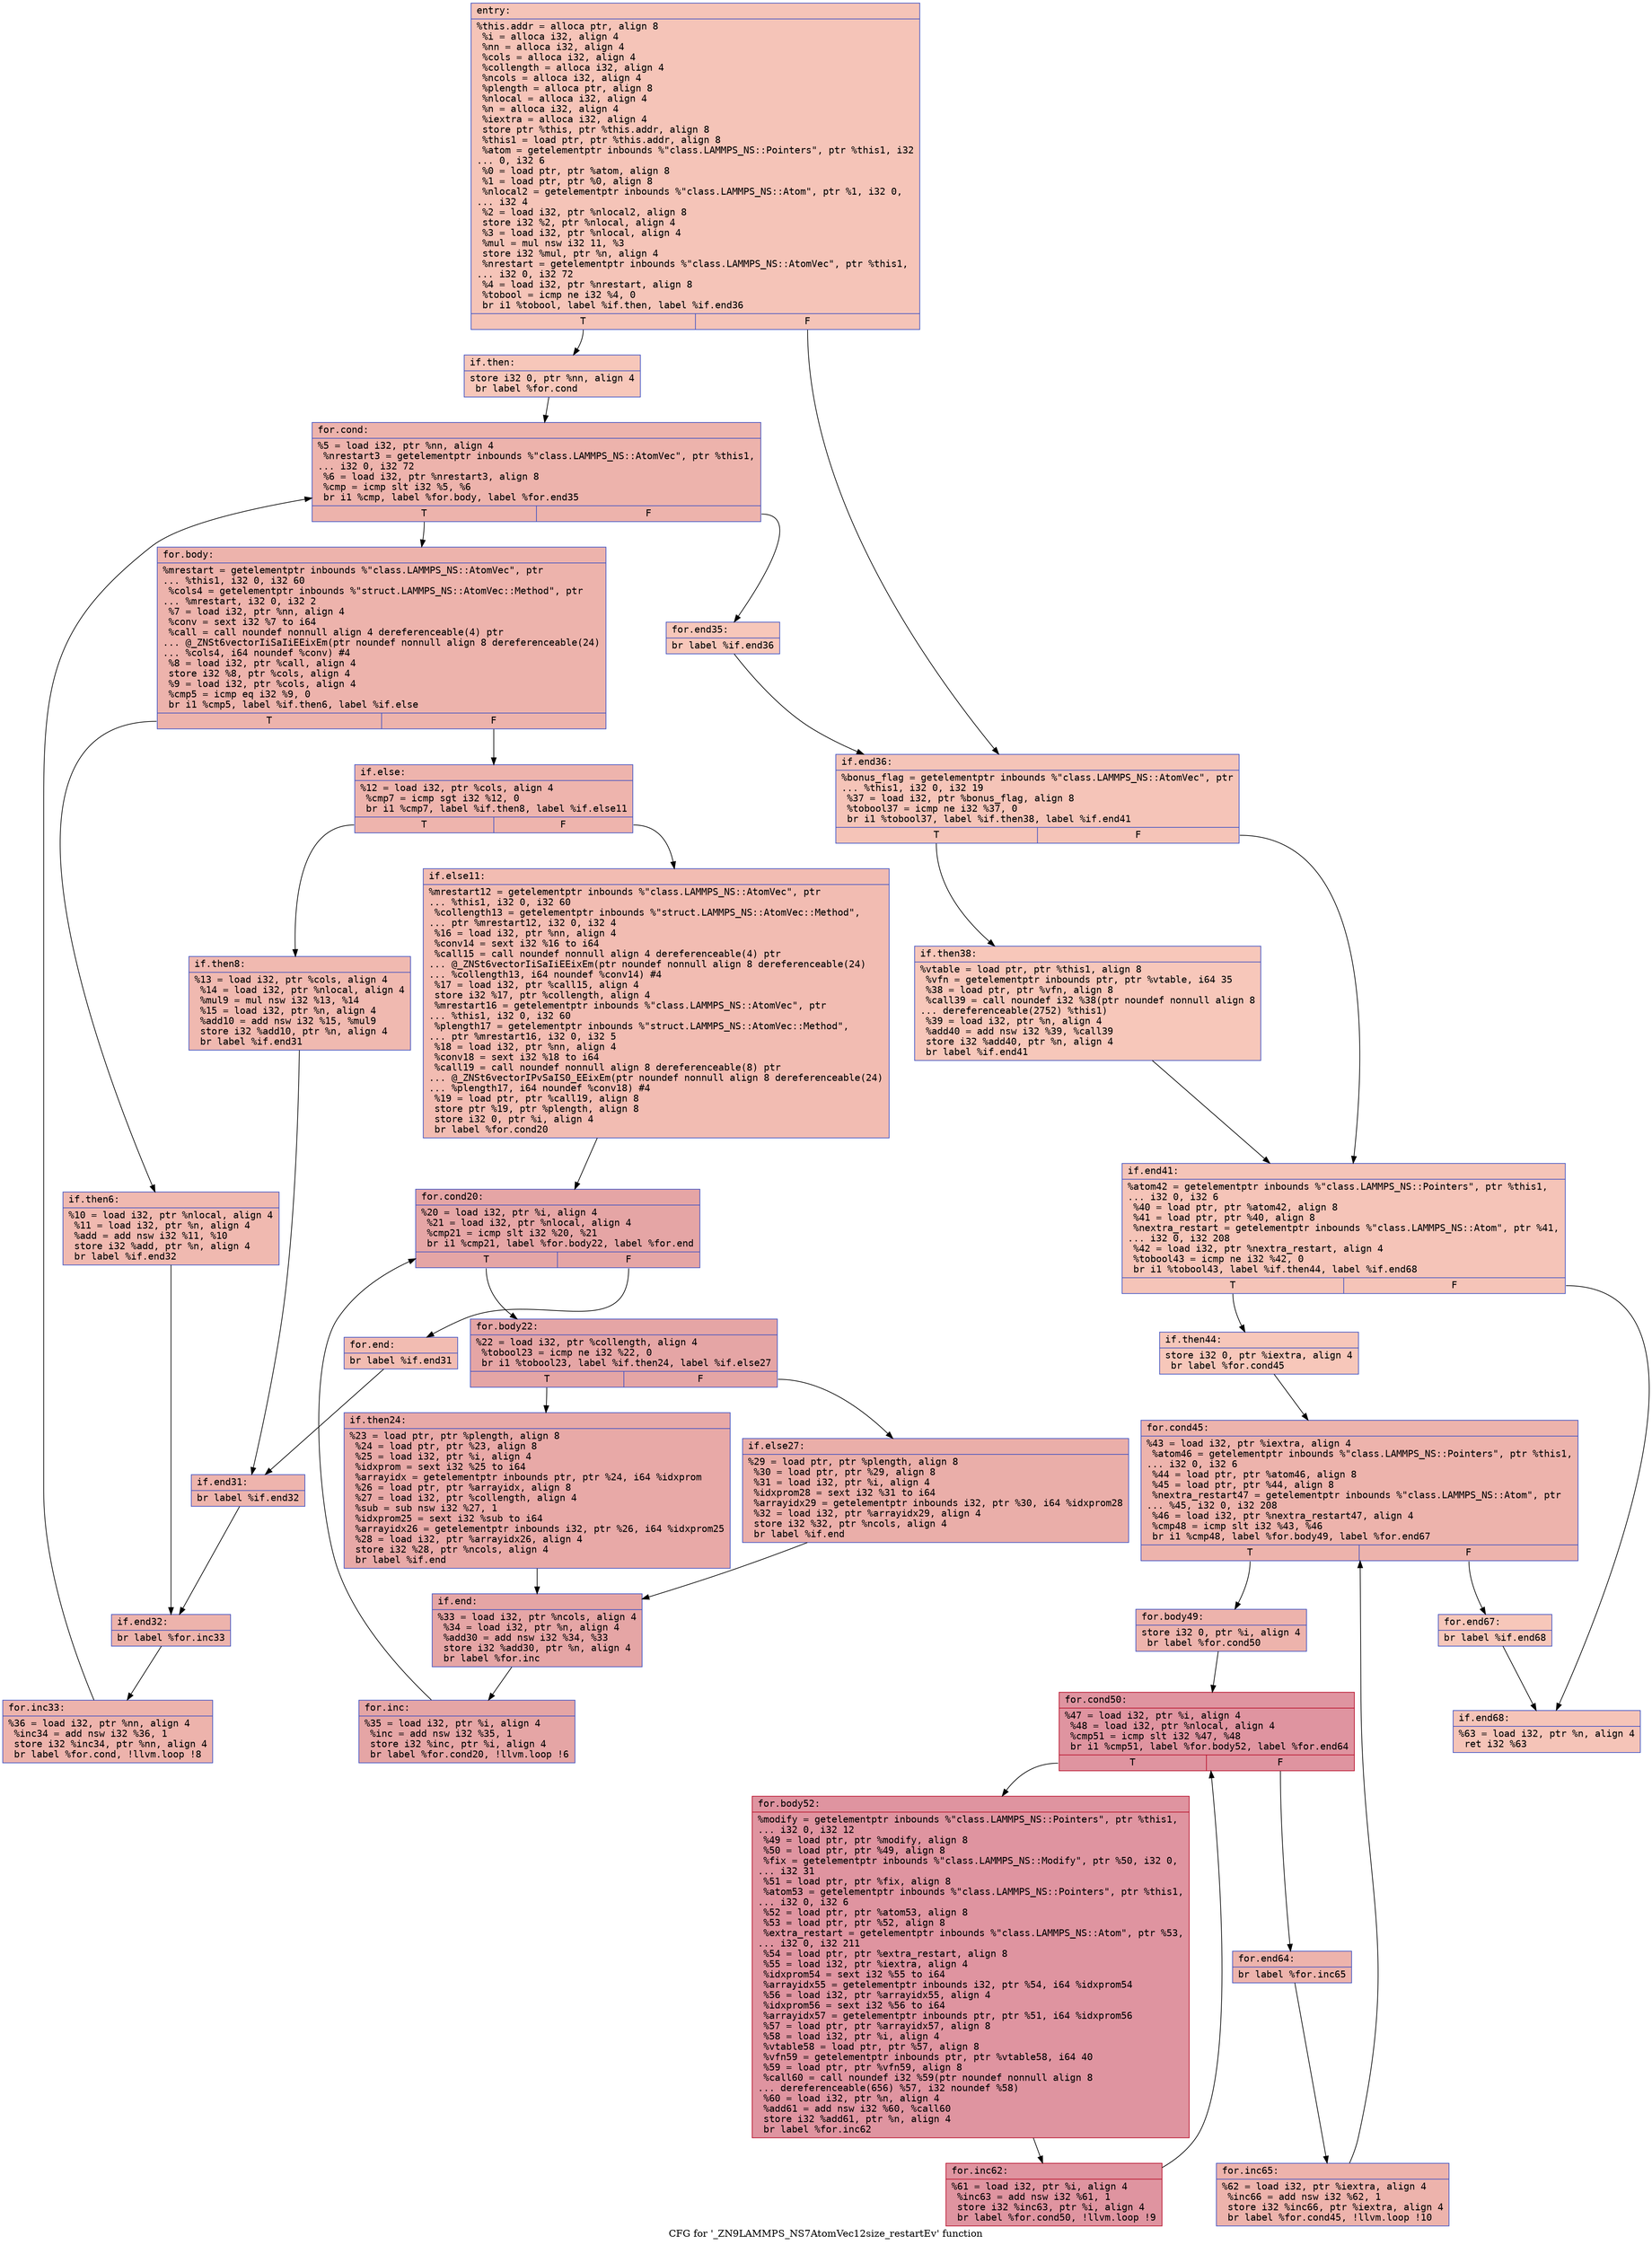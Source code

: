 digraph "CFG for '_ZN9LAMMPS_NS7AtomVec12size_restartEv' function" {
	label="CFG for '_ZN9LAMMPS_NS7AtomVec12size_restartEv' function";

	Node0x56285aa9bbe0 [shape=record,color="#3d50c3ff", style=filled, fillcolor="#e97a5f70" fontname="Courier",label="{entry:\l|  %this.addr = alloca ptr, align 8\l  %i = alloca i32, align 4\l  %nn = alloca i32, align 4\l  %cols = alloca i32, align 4\l  %collength = alloca i32, align 4\l  %ncols = alloca i32, align 4\l  %plength = alloca ptr, align 8\l  %nlocal = alloca i32, align 4\l  %n = alloca i32, align 4\l  %iextra = alloca i32, align 4\l  store ptr %this, ptr %this.addr, align 8\l  %this1 = load ptr, ptr %this.addr, align 8\l  %atom = getelementptr inbounds %\"class.LAMMPS_NS::Pointers\", ptr %this1, i32\l... 0, i32 6\l  %0 = load ptr, ptr %atom, align 8\l  %1 = load ptr, ptr %0, align 8\l  %nlocal2 = getelementptr inbounds %\"class.LAMMPS_NS::Atom\", ptr %1, i32 0,\l... i32 4\l  %2 = load i32, ptr %nlocal2, align 8\l  store i32 %2, ptr %nlocal, align 4\l  %3 = load i32, ptr %nlocal, align 4\l  %mul = mul nsw i32 11, %3\l  store i32 %mul, ptr %n, align 4\l  %nrestart = getelementptr inbounds %\"class.LAMMPS_NS::AtomVec\", ptr %this1,\l... i32 0, i32 72\l  %4 = load i32, ptr %nrestart, align 8\l  %tobool = icmp ne i32 %4, 0\l  br i1 %tobool, label %if.then, label %if.end36\l|{<s0>T|<s1>F}}"];
	Node0x56285aa9bbe0:s0 -> Node0x56285aa9cca0[tooltip="entry -> if.then\nProbability 62.50%" ];
	Node0x56285aa9bbe0:s1 -> Node0x56285aa9cd10[tooltip="entry -> if.end36\nProbability 37.50%" ];
	Node0x56285aa9cca0 [shape=record,color="#3d50c3ff", style=filled, fillcolor="#ec7f6370" fontname="Courier",label="{if.then:\l|  store i32 0, ptr %nn, align 4\l  br label %for.cond\l}"];
	Node0x56285aa9cca0 -> Node0x56285aa9cee0[tooltip="if.then -> for.cond\nProbability 100.00%" ];
	Node0x56285aa9cee0 [shape=record,color="#3d50c3ff", style=filled, fillcolor="#d6524470" fontname="Courier",label="{for.cond:\l|  %5 = load i32, ptr %nn, align 4\l  %nrestart3 = getelementptr inbounds %\"class.LAMMPS_NS::AtomVec\", ptr %this1,\l... i32 0, i32 72\l  %6 = load i32, ptr %nrestart3, align 8\l  %cmp = icmp slt i32 %5, %6\l  br i1 %cmp, label %for.body, label %for.end35\l|{<s0>T|<s1>F}}"];
	Node0x56285aa9cee0:s0 -> Node0x56285aa9d270[tooltip="for.cond -> for.body\nProbability 96.88%" ];
	Node0x56285aa9cee0:s1 -> Node0x56285aa9d2f0[tooltip="for.cond -> for.end35\nProbability 3.12%" ];
	Node0x56285aa9d270 [shape=record,color="#3d50c3ff", style=filled, fillcolor="#d6524470" fontname="Courier",label="{for.body:\l|  %mrestart = getelementptr inbounds %\"class.LAMMPS_NS::AtomVec\", ptr\l... %this1, i32 0, i32 60\l  %cols4 = getelementptr inbounds %\"struct.LAMMPS_NS::AtomVec::Method\", ptr\l... %mrestart, i32 0, i32 2\l  %7 = load i32, ptr %nn, align 4\l  %conv = sext i32 %7 to i64\l  %call = call noundef nonnull align 4 dereferenceable(4) ptr\l... @_ZNSt6vectorIiSaIiEEixEm(ptr noundef nonnull align 8 dereferenceable(24)\l... %cols4, i64 noundef %conv) #4\l  %8 = load i32, ptr %call, align 4\l  store i32 %8, ptr %cols, align 4\l  %9 = load i32, ptr %cols, align 4\l  %cmp5 = icmp eq i32 %9, 0\l  br i1 %cmp5, label %if.then6, label %if.else\l|{<s0>T|<s1>F}}"];
	Node0x56285aa9d270:s0 -> Node0x56285aaa3820[tooltip="for.body -> if.then6\nProbability 37.50%" ];
	Node0x56285aa9d270:s1 -> Node0x56285aaa3870[tooltip="for.body -> if.else\nProbability 62.50%" ];
	Node0x56285aaa3820 [shape=record,color="#3d50c3ff", style=filled, fillcolor="#de614d70" fontname="Courier",label="{if.then6:\l|  %10 = load i32, ptr %nlocal, align 4\l  %11 = load i32, ptr %n, align 4\l  %add = add nsw i32 %11, %10\l  store i32 %add, ptr %n, align 4\l  br label %if.end32\l}"];
	Node0x56285aaa3820 -> Node0x56285aaa3be0[tooltip="if.then6 -> if.end32\nProbability 100.00%" ];
	Node0x56285aaa3870 [shape=record,color="#3d50c3ff", style=filled, fillcolor="#d8564670" fontname="Courier",label="{if.else:\l|  %12 = load i32, ptr %cols, align 4\l  %cmp7 = icmp sgt i32 %12, 0\l  br i1 %cmp7, label %if.then8, label %if.else11\l|{<s0>T|<s1>F}}"];
	Node0x56285aaa3870:s0 -> Node0x56285aaa3dd0[tooltip="if.else -> if.then8\nProbability 62.50%" ];
	Node0x56285aaa3870:s1 -> Node0x56285aaa3e50[tooltip="if.else -> if.else11\nProbability 37.50%" ];
	Node0x56285aaa3dd0 [shape=record,color="#3d50c3ff", style=filled, fillcolor="#de614d70" fontname="Courier",label="{if.then8:\l|  %13 = load i32, ptr %cols, align 4\l  %14 = load i32, ptr %nlocal, align 4\l  %mul9 = mul nsw i32 %13, %14\l  %15 = load i32, ptr %n, align 4\l  %add10 = add nsw i32 %15, %mul9\l  store i32 %add10, ptr %n, align 4\l  br label %if.end31\l}"];
	Node0x56285aaa3dd0 -> Node0x56285aaa4300[tooltip="if.then8 -> if.end31\nProbability 100.00%" ];
	Node0x56285aaa3e50 [shape=record,color="#3d50c3ff", style=filled, fillcolor="#e1675170" fontname="Courier",label="{if.else11:\l|  %mrestart12 = getelementptr inbounds %\"class.LAMMPS_NS::AtomVec\", ptr\l... %this1, i32 0, i32 60\l  %collength13 = getelementptr inbounds %\"struct.LAMMPS_NS::AtomVec::Method\",\l... ptr %mrestart12, i32 0, i32 4\l  %16 = load i32, ptr %nn, align 4\l  %conv14 = sext i32 %16 to i64\l  %call15 = call noundef nonnull align 4 dereferenceable(4) ptr\l... @_ZNSt6vectorIiSaIiEEixEm(ptr noundef nonnull align 8 dereferenceable(24)\l... %collength13, i64 noundef %conv14) #4\l  %17 = load i32, ptr %call15, align 4\l  store i32 %17, ptr %collength, align 4\l  %mrestart16 = getelementptr inbounds %\"class.LAMMPS_NS::AtomVec\", ptr\l... %this1, i32 0, i32 60\l  %plength17 = getelementptr inbounds %\"struct.LAMMPS_NS::AtomVec::Method\",\l... ptr %mrestart16, i32 0, i32 5\l  %18 = load i32, ptr %nn, align 4\l  %conv18 = sext i32 %18 to i64\l  %call19 = call noundef nonnull align 8 dereferenceable(8) ptr\l... @_ZNSt6vectorIPvSaIS0_EEixEm(ptr noundef nonnull align 8 dereferenceable(24)\l... %plength17, i64 noundef %conv18) #4\l  %19 = load ptr, ptr %call19, align 8\l  store ptr %19, ptr %plength, align 8\l  store i32 0, ptr %i, align 4\l  br label %for.cond20\l}"];
	Node0x56285aaa3e50 -> Node0x56285aaa4fd0[tooltip="if.else11 -> for.cond20\nProbability 100.00%" ];
	Node0x56285aaa4fd0 [shape=record,color="#3d50c3ff", style=filled, fillcolor="#c5333470" fontname="Courier",label="{for.cond20:\l|  %20 = load i32, ptr %i, align 4\l  %21 = load i32, ptr %nlocal, align 4\l  %cmp21 = icmp slt i32 %20, %21\l  br i1 %cmp21, label %for.body22, label %for.end\l|{<s0>T|<s1>F}}"];
	Node0x56285aaa4fd0:s0 -> Node0x56285aa9d570[tooltip="for.cond20 -> for.body22\nProbability 96.88%" ];
	Node0x56285aaa4fd0:s1 -> Node0x56285aa9d5c0[tooltip="for.cond20 -> for.end\nProbability 3.12%" ];
	Node0x56285aa9d570 [shape=record,color="#3d50c3ff", style=filled, fillcolor="#c5333470" fontname="Courier",label="{for.body22:\l|  %22 = load i32, ptr %collength, align 4\l  %tobool23 = icmp ne i32 %22, 0\l  br i1 %tobool23, label %if.then24, label %if.else27\l|{<s0>T|<s1>F}}"];
	Node0x56285aa9d570:s0 -> Node0x56285aa9d630[tooltip="for.body22 -> if.then24\nProbability 62.50%" ];
	Node0x56285aa9d570:s1 -> Node0x56285aaa5800[tooltip="for.body22 -> if.else27\nProbability 37.50%" ];
	Node0x56285aa9d630 [shape=record,color="#3d50c3ff", style=filled, fillcolor="#ca3b3770" fontname="Courier",label="{if.then24:\l|  %23 = load ptr, ptr %plength, align 8\l  %24 = load ptr, ptr %23, align 8\l  %25 = load i32, ptr %i, align 4\l  %idxprom = sext i32 %25 to i64\l  %arrayidx = getelementptr inbounds ptr, ptr %24, i64 %idxprom\l  %26 = load ptr, ptr %arrayidx, align 8\l  %27 = load i32, ptr %collength, align 4\l  %sub = sub nsw i32 %27, 1\l  %idxprom25 = sext i32 %sub to i64\l  %arrayidx26 = getelementptr inbounds i32, ptr %26, i64 %idxprom25\l  %28 = load i32, ptr %arrayidx26, align 4\l  store i32 %28, ptr %ncols, align 4\l  br label %if.end\l}"];
	Node0x56285aa9d630 -> Node0x56285aaa6050[tooltip="if.then24 -> if.end\nProbability 100.00%" ];
	Node0x56285aaa5800 [shape=record,color="#3d50c3ff", style=filled, fillcolor="#d0473d70" fontname="Courier",label="{if.else27:\l|  %29 = load ptr, ptr %plength, align 8\l  %30 = load ptr, ptr %29, align 8\l  %31 = load i32, ptr %i, align 4\l  %idxprom28 = sext i32 %31 to i64\l  %arrayidx29 = getelementptr inbounds i32, ptr %30, i64 %idxprom28\l  %32 = load i32, ptr %arrayidx29, align 4\l  store i32 %32, ptr %ncols, align 4\l  br label %if.end\l}"];
	Node0x56285aaa5800 -> Node0x56285aaa6050[tooltip="if.else27 -> if.end\nProbability 100.00%" ];
	Node0x56285aaa6050 [shape=record,color="#3d50c3ff", style=filled, fillcolor="#c5333470" fontname="Courier",label="{if.end:\l|  %33 = load i32, ptr %ncols, align 4\l  %34 = load i32, ptr %n, align 4\l  %add30 = add nsw i32 %34, %33\l  store i32 %add30, ptr %n, align 4\l  br label %for.inc\l}"];
	Node0x56285aaa6050 -> Node0x56285aaa6800[tooltip="if.end -> for.inc\nProbability 100.00%" ];
	Node0x56285aaa6800 [shape=record,color="#3d50c3ff", style=filled, fillcolor="#c5333470" fontname="Courier",label="{for.inc:\l|  %35 = load i32, ptr %i, align 4\l  %inc = add nsw i32 %35, 1\l  store i32 %inc, ptr %i, align 4\l  br label %for.cond20, !llvm.loop !6\l}"];
	Node0x56285aaa6800 -> Node0x56285aaa4fd0[tooltip="for.inc -> for.cond20\nProbability 100.00%" ];
	Node0x56285aa9d5c0 [shape=record,color="#3d50c3ff", style=filled, fillcolor="#e1675170" fontname="Courier",label="{for.end:\l|  br label %if.end31\l}"];
	Node0x56285aa9d5c0 -> Node0x56285aaa4300[tooltip="for.end -> if.end31\nProbability 100.00%" ];
	Node0x56285aaa4300 [shape=record,color="#3d50c3ff", style=filled, fillcolor="#d8564670" fontname="Courier",label="{if.end31:\l|  br label %if.end32\l}"];
	Node0x56285aaa4300 -> Node0x56285aaa3be0[tooltip="if.end31 -> if.end32\nProbability 100.00%" ];
	Node0x56285aaa3be0 [shape=record,color="#3d50c3ff", style=filled, fillcolor="#d6524470" fontname="Courier",label="{if.end32:\l|  br label %for.inc33\l}"];
	Node0x56285aaa3be0 -> Node0x56285aaa6d50[tooltip="if.end32 -> for.inc33\nProbability 100.00%" ];
	Node0x56285aaa6d50 [shape=record,color="#3d50c3ff", style=filled, fillcolor="#d6524470" fontname="Courier",label="{for.inc33:\l|  %36 = load i32, ptr %nn, align 4\l  %inc34 = add nsw i32 %36, 1\l  store i32 %inc34, ptr %nn, align 4\l  br label %for.cond, !llvm.loop !8\l}"];
	Node0x56285aaa6d50 -> Node0x56285aa9cee0[tooltip="for.inc33 -> for.cond\nProbability 100.00%" ];
	Node0x56285aa9d2f0 [shape=record,color="#3d50c3ff", style=filled, fillcolor="#ec7f6370" fontname="Courier",label="{for.end35:\l|  br label %if.end36\l}"];
	Node0x56285aa9d2f0 -> Node0x56285aa9cd10[tooltip="for.end35 -> if.end36\nProbability 100.00%" ];
	Node0x56285aa9cd10 [shape=record,color="#3d50c3ff", style=filled, fillcolor="#e97a5f70" fontname="Courier",label="{if.end36:\l|  %bonus_flag = getelementptr inbounds %\"class.LAMMPS_NS::AtomVec\", ptr\l... %this1, i32 0, i32 19\l  %37 = load i32, ptr %bonus_flag, align 8\l  %tobool37 = icmp ne i32 %37, 0\l  br i1 %tobool37, label %if.then38, label %if.end41\l|{<s0>T|<s1>F}}"];
	Node0x56285aa9cd10:s0 -> Node0x56285aaa7470[tooltip="if.end36 -> if.then38\nProbability 62.50%" ];
	Node0x56285aa9cd10:s1 -> Node0x56285aaa74f0[tooltip="if.end36 -> if.end41\nProbability 37.50%" ];
	Node0x56285aaa7470 [shape=record,color="#3d50c3ff", style=filled, fillcolor="#ec7f6370" fontname="Courier",label="{if.then38:\l|  %vtable = load ptr, ptr %this1, align 8\l  %vfn = getelementptr inbounds ptr, ptr %vtable, i64 35\l  %38 = load ptr, ptr %vfn, align 8\l  %call39 = call noundef i32 %38(ptr noundef nonnull align 8\l... dereferenceable(2752) %this1)\l  %39 = load i32, ptr %n, align 4\l  %add40 = add nsw i32 %39, %call39\l  store i32 %add40, ptr %n, align 4\l  br label %if.end41\l}"];
	Node0x56285aaa7470 -> Node0x56285aaa74f0[tooltip="if.then38 -> if.end41\nProbability 100.00%" ];
	Node0x56285aaa74f0 [shape=record,color="#3d50c3ff", style=filled, fillcolor="#e97a5f70" fontname="Courier",label="{if.end41:\l|  %atom42 = getelementptr inbounds %\"class.LAMMPS_NS::Pointers\", ptr %this1,\l... i32 0, i32 6\l  %40 = load ptr, ptr %atom42, align 8\l  %41 = load ptr, ptr %40, align 8\l  %nextra_restart = getelementptr inbounds %\"class.LAMMPS_NS::Atom\", ptr %41,\l... i32 0, i32 208\l  %42 = load i32, ptr %nextra_restart, align 4\l  %tobool43 = icmp ne i32 %42, 0\l  br i1 %tobool43, label %if.then44, label %if.end68\l|{<s0>T|<s1>F}}"];
	Node0x56285aaa74f0:s0 -> Node0x56285aaa7f90[tooltip="if.end41 -> if.then44\nProbability 62.50%" ];
	Node0x56285aaa74f0:s1 -> Node0x56285aaa8010[tooltip="if.end41 -> if.end68\nProbability 37.50%" ];
	Node0x56285aaa7f90 [shape=record,color="#3d50c3ff", style=filled, fillcolor="#ec7f6370" fontname="Courier",label="{if.then44:\l|  store i32 0, ptr %iextra, align 4\l  br label %for.cond45\l}"];
	Node0x56285aaa7f90 -> Node0x56285aaa81e0[tooltip="if.then44 -> for.cond45\nProbability 100.00%" ];
	Node0x56285aaa81e0 [shape=record,color="#3d50c3ff", style=filled, fillcolor="#d6524470" fontname="Courier",label="{for.cond45:\l|  %43 = load i32, ptr %iextra, align 4\l  %atom46 = getelementptr inbounds %\"class.LAMMPS_NS::Pointers\", ptr %this1,\l... i32 0, i32 6\l  %44 = load ptr, ptr %atom46, align 8\l  %45 = load ptr, ptr %44, align 8\l  %nextra_restart47 = getelementptr inbounds %\"class.LAMMPS_NS::Atom\", ptr\l... %45, i32 0, i32 208\l  %46 = load i32, ptr %nextra_restart47, align 4\l  %cmp48 = icmp slt i32 %43, %46\l  br i1 %cmp48, label %for.body49, label %for.end67\l|{<s0>T|<s1>F}}"];
	Node0x56285aaa81e0:s0 -> Node0x56285aaa87e0[tooltip="for.cond45 -> for.body49\nProbability 96.88%" ];
	Node0x56285aaa81e0:s1 -> Node0x56285aaa8830[tooltip="for.cond45 -> for.end67\nProbability 3.12%" ];
	Node0x56285aaa87e0 [shape=record,color="#3d50c3ff", style=filled, fillcolor="#d6524470" fontname="Courier",label="{for.body49:\l|  store i32 0, ptr %i, align 4\l  br label %for.cond50\l}"];
	Node0x56285aaa87e0 -> Node0x56285aaa89d0[tooltip="for.body49 -> for.cond50\nProbability 100.00%" ];
	Node0x56285aaa89d0 [shape=record,color="#b70d28ff", style=filled, fillcolor="#b70d2870" fontname="Courier",label="{for.cond50:\l|  %47 = load i32, ptr %i, align 4\l  %48 = load i32, ptr %nlocal, align 4\l  %cmp51 = icmp slt i32 %47, %48\l  br i1 %cmp51, label %for.body52, label %for.end64\l|{<s0>T|<s1>F}}"];
	Node0x56285aaa89d0:s0 -> Node0x56285aaa9450[tooltip="for.cond50 -> for.body52\nProbability 96.88%" ];
	Node0x56285aaa89d0:s1 -> Node0x56285aaa94d0[tooltip="for.cond50 -> for.end64\nProbability 3.12%" ];
	Node0x56285aaa9450 [shape=record,color="#b70d28ff", style=filled, fillcolor="#b70d2870" fontname="Courier",label="{for.body52:\l|  %modify = getelementptr inbounds %\"class.LAMMPS_NS::Pointers\", ptr %this1,\l... i32 0, i32 12\l  %49 = load ptr, ptr %modify, align 8\l  %50 = load ptr, ptr %49, align 8\l  %fix = getelementptr inbounds %\"class.LAMMPS_NS::Modify\", ptr %50, i32 0,\l... i32 31\l  %51 = load ptr, ptr %fix, align 8\l  %atom53 = getelementptr inbounds %\"class.LAMMPS_NS::Pointers\", ptr %this1,\l... i32 0, i32 6\l  %52 = load ptr, ptr %atom53, align 8\l  %53 = load ptr, ptr %52, align 8\l  %extra_restart = getelementptr inbounds %\"class.LAMMPS_NS::Atom\", ptr %53,\l... i32 0, i32 211\l  %54 = load ptr, ptr %extra_restart, align 8\l  %55 = load i32, ptr %iextra, align 4\l  %idxprom54 = sext i32 %55 to i64\l  %arrayidx55 = getelementptr inbounds i32, ptr %54, i64 %idxprom54\l  %56 = load i32, ptr %arrayidx55, align 4\l  %idxprom56 = sext i32 %56 to i64\l  %arrayidx57 = getelementptr inbounds ptr, ptr %51, i64 %idxprom56\l  %57 = load ptr, ptr %arrayidx57, align 8\l  %58 = load i32, ptr %i, align 4\l  %vtable58 = load ptr, ptr %57, align 8\l  %vfn59 = getelementptr inbounds ptr, ptr %vtable58, i64 40\l  %59 = load ptr, ptr %vfn59, align 8\l  %call60 = call noundef i32 %59(ptr noundef nonnull align 8\l... dereferenceable(656) %57, i32 noundef %58)\l  %60 = load i32, ptr %n, align 4\l  %add61 = add nsw i32 %60, %call60\l  store i32 %add61, ptr %n, align 4\l  br label %for.inc62\l}"];
	Node0x56285aaa9450 -> Node0x56285aaaacd0[tooltip="for.body52 -> for.inc62\nProbability 100.00%" ];
	Node0x56285aaaacd0 [shape=record,color="#b70d28ff", style=filled, fillcolor="#b70d2870" fontname="Courier",label="{for.inc62:\l|  %61 = load i32, ptr %i, align 4\l  %inc63 = add nsw i32 %61, 1\l  store i32 %inc63, ptr %i, align 4\l  br label %for.cond50, !llvm.loop !9\l}"];
	Node0x56285aaaacd0 -> Node0x56285aaa89d0[tooltip="for.inc62 -> for.cond50\nProbability 100.00%" ];
	Node0x56285aaa94d0 [shape=record,color="#3d50c3ff", style=filled, fillcolor="#d6524470" fontname="Courier",label="{for.end64:\l|  br label %for.inc65\l}"];
	Node0x56285aaa94d0 -> Node0x56285aaab150[tooltip="for.end64 -> for.inc65\nProbability 100.00%" ];
	Node0x56285aaab150 [shape=record,color="#3d50c3ff", style=filled, fillcolor="#d6524470" fontname="Courier",label="{for.inc65:\l|  %62 = load i32, ptr %iextra, align 4\l  %inc66 = add nsw i32 %62, 1\l  store i32 %inc66, ptr %iextra, align 4\l  br label %for.cond45, !llvm.loop !10\l}"];
	Node0x56285aaab150 -> Node0x56285aaa81e0[tooltip="for.inc65 -> for.cond45\nProbability 100.00%" ];
	Node0x56285aaa8830 [shape=record,color="#3d50c3ff", style=filled, fillcolor="#ec7f6370" fontname="Courier",label="{for.end67:\l|  br label %if.end68\l}"];
	Node0x56285aaa8830 -> Node0x56285aaa8010[tooltip="for.end67 -> if.end68\nProbability 100.00%" ];
	Node0x56285aaa8010 [shape=record,color="#3d50c3ff", style=filled, fillcolor="#e97a5f70" fontname="Courier",label="{if.end68:\l|  %63 = load i32, ptr %n, align 4\l  ret i32 %63\l}"];
}
